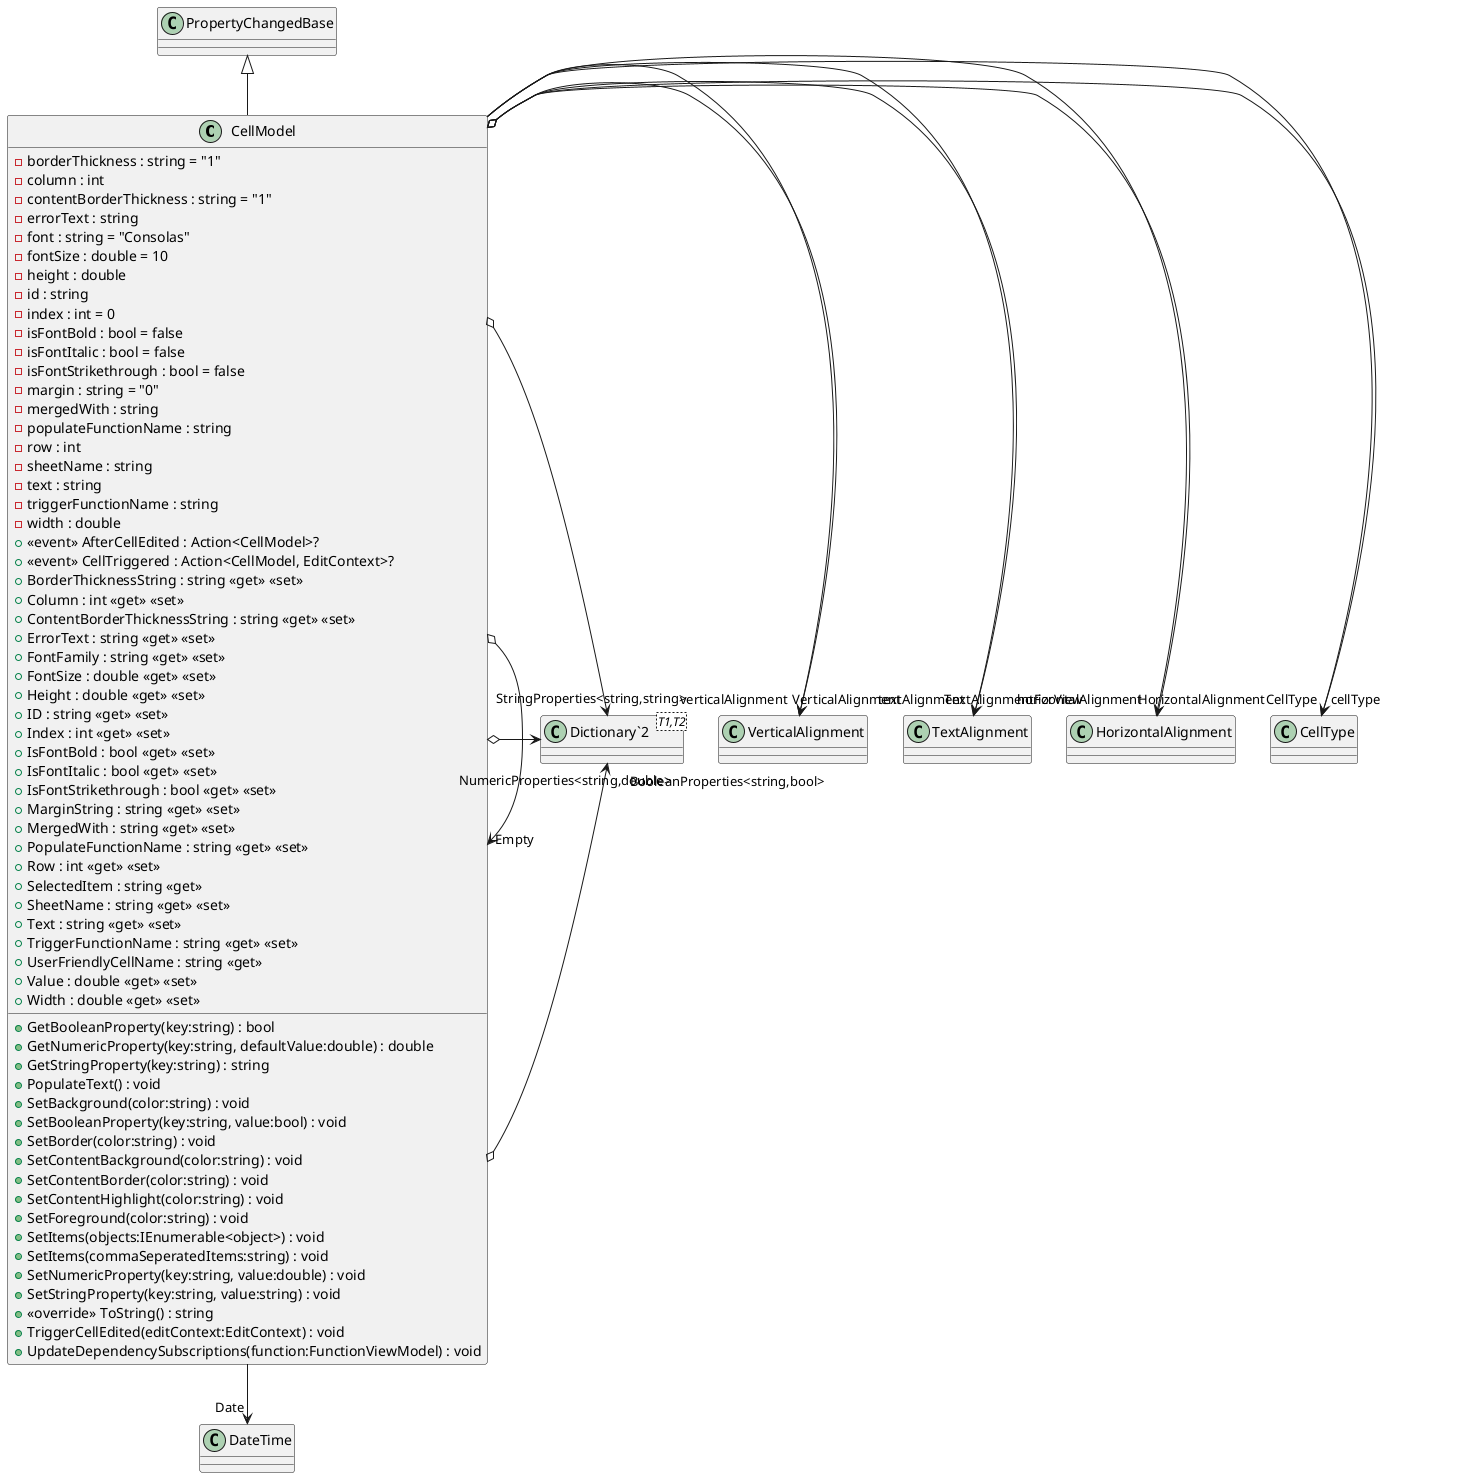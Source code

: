 @startuml
class CellModel {
    - borderThickness : string = "1"
    - column : int
    - contentBorderThickness : string = "1"
    - errorText : string
    - font : string = "Consolas"
    - fontSize : double = 10
    - height : double
    - id : string
    - index : int = 0
    - isFontBold : bool = false
    - isFontItalic : bool = false
    - isFontStrikethrough : bool = false
    - margin : string = "0"
    - mergedWith : string
    - populateFunctionName : string
    - row : int
    - sheetName : string
    - text : string
    - triggerFunctionName : string
    - width : double
    +  <<event>> AfterCellEdited : Action<CellModel>? 
    +  <<event>> CellTriggered : Action<CellModel, EditContext>? 
    + BorderThicknessString : string <<get>> <<set>>
    + Column : int <<get>> <<set>>
    + ContentBorderThicknessString : string <<get>> <<set>>
    + ErrorText : string <<get>> <<set>>
    + FontFamily : string <<get>> <<set>>
    + FontSize : double <<get>> <<set>>
    + Height : double <<get>> <<set>>
    + ID : string <<get>> <<set>>
    + Index : int <<get>> <<set>>
    + IsFontBold : bool <<get>> <<set>>
    + IsFontItalic : bool <<get>> <<set>>
    + IsFontStrikethrough : bool <<get>> <<set>>
    + MarginString : string <<get>> <<set>>
    + MergedWith : string <<get>> <<set>>
    + PopulateFunctionName : string <<get>> <<set>>
    + Row : int <<get>> <<set>>
    + SelectedItem : string <<get>>
    + SheetName : string <<get>> <<set>>
    + Text : string <<get>> <<set>>
    + TriggerFunctionName : string <<get>> <<set>>
    + UserFriendlyCellName : string <<get>>
    + Value : double <<get>> <<set>>
    + Width : double <<get>> <<set>>
    + GetBooleanProperty(key:string) : bool
    + GetNumericProperty(key:string, defaultValue:double) : double
    + GetStringProperty(key:string) : string
    + PopulateText() : void
    + SetBackground(color:string) : void
    + SetBooleanProperty(key:string, value:bool) : void
    + SetBorder(color:string) : void
    + SetContentBackground(color:string) : void
    + SetContentBorder(color:string) : void
    + SetContentHighlight(color:string) : void
    + SetForeground(color:string) : void
    + SetItems(objects:IEnumerable<object>) : void
    + SetItems(commaSeperatedItems:string) : void
    + SetNumericProperty(key:string, value:double) : void
    + SetStringProperty(key:string, value:string) : void
    + <<override>> ToString() : string
    + TriggerCellEdited(editContext:EditContext) : void
    + UpdateDependencySubscriptions(function:FunctionViewModel) : void
}
class "Dictionary`2"<T1,T2> {
}
PropertyChangedBase <|-- CellModel
CellModel o-> "Empty" CellModel
CellModel o-> "cellType" CellType
CellModel o-> "horizontalAlignment" HorizontalAlignment
CellModel o-> "textAlignment" TextAlignment
CellModel o-> "verticalAlignment" VerticalAlignment
CellModel o-> "BooleanProperties<string,bool>" "Dictionary`2"
CellModel --> "CellType" CellType
CellModel --> "Date" DateTime
CellModel --> "HorizontalAlignment" HorizontalAlignment
CellModel o-> "NumericProperties<string,double>" "Dictionary`2"
CellModel o-> "StringProperties<string,string>" "Dictionary`2"
CellModel --> "TextAlignmentForView" TextAlignment
CellModel --> "VerticalAlignment" VerticalAlignment
@enduml
